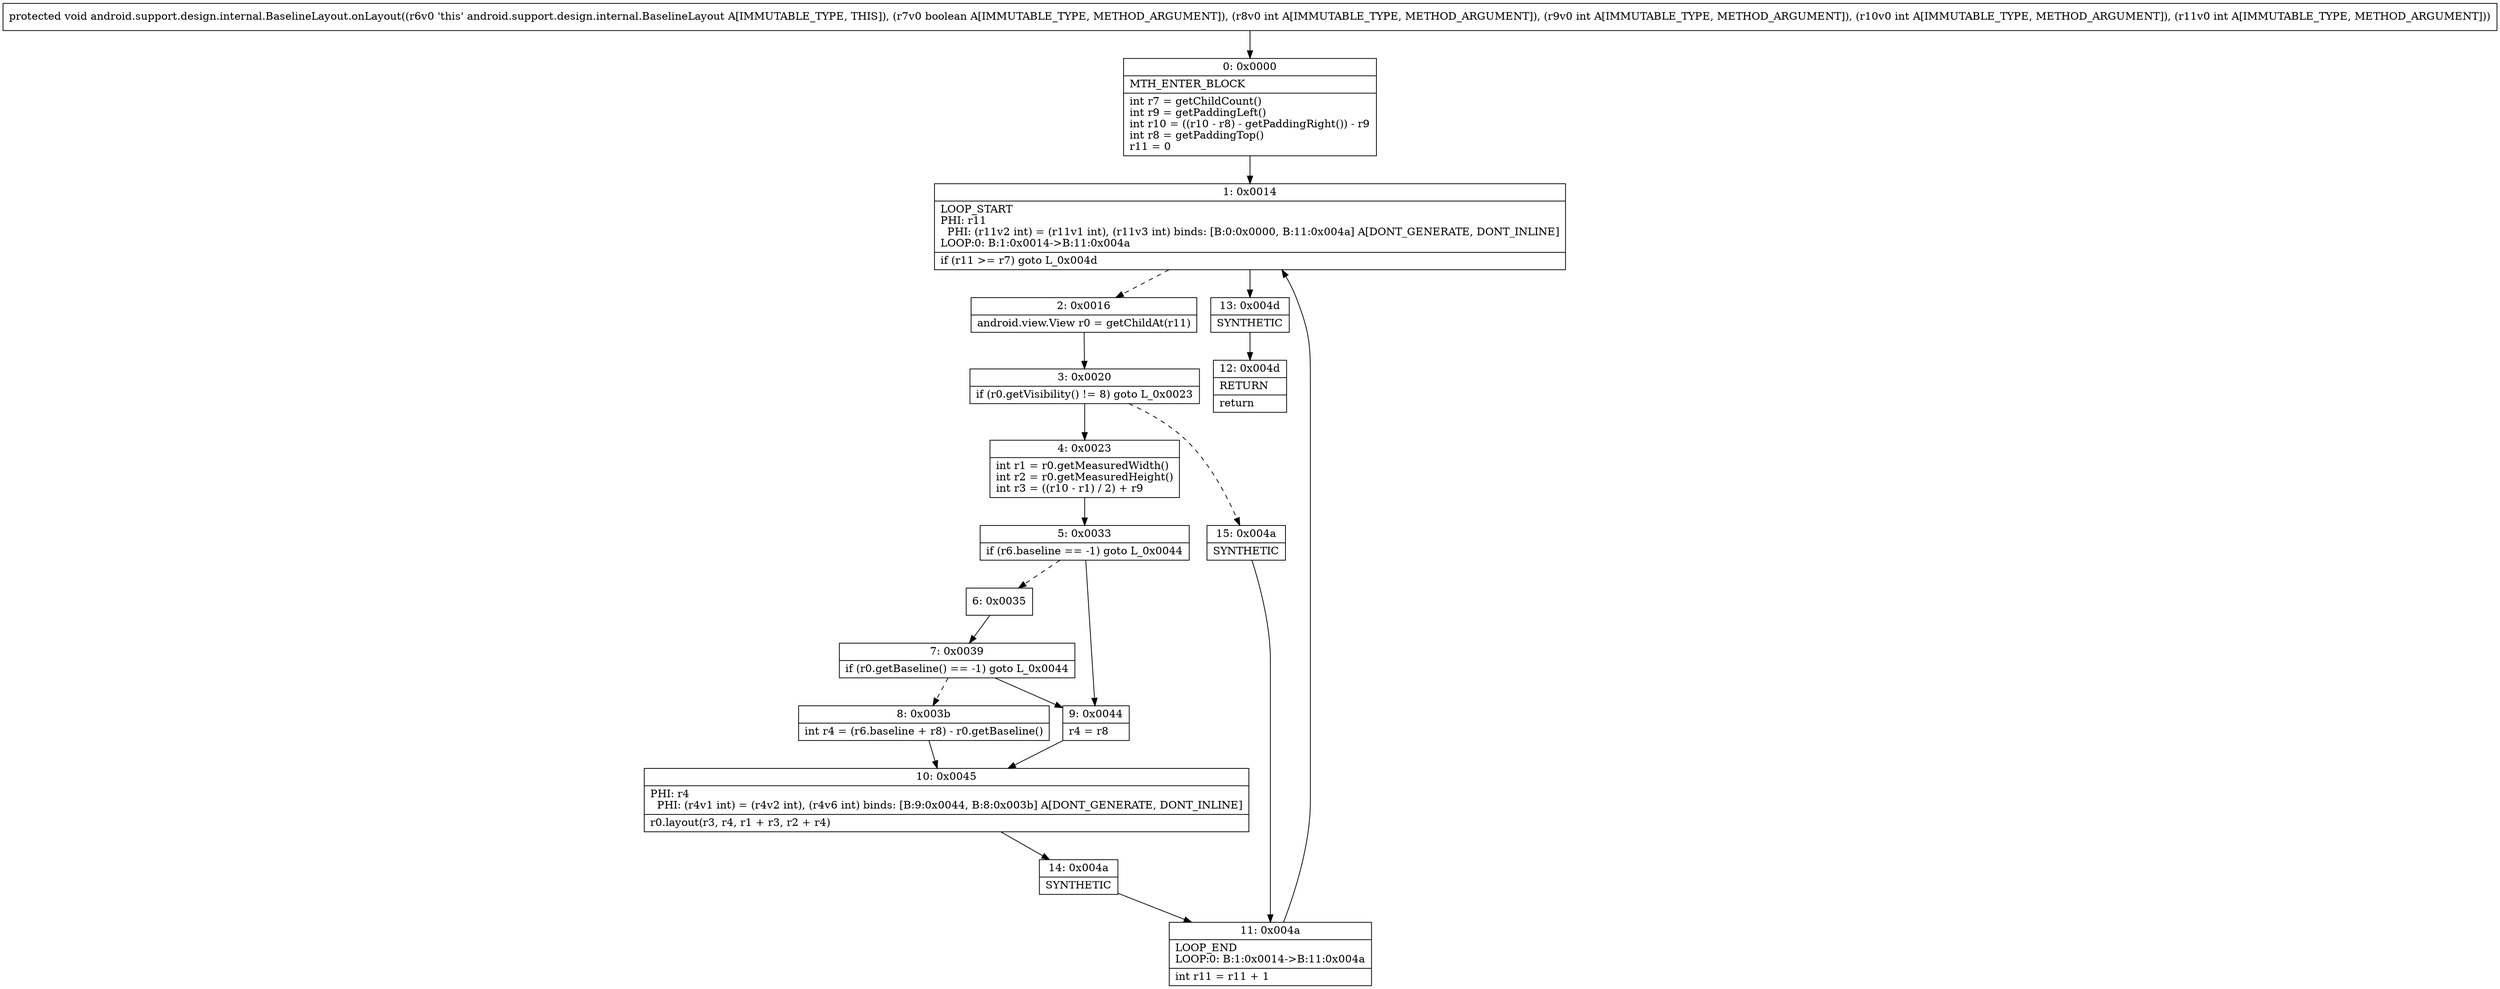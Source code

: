 digraph "CFG forandroid.support.design.internal.BaselineLayout.onLayout(ZIIII)V" {
Node_0 [shape=record,label="{0\:\ 0x0000|MTH_ENTER_BLOCK\l|int r7 = getChildCount()\lint r9 = getPaddingLeft()\lint r10 = ((r10 \- r8) \- getPaddingRight()) \- r9\lint r8 = getPaddingTop()\lr11 = 0\l}"];
Node_1 [shape=record,label="{1\:\ 0x0014|LOOP_START\lPHI: r11 \l  PHI: (r11v2 int) = (r11v1 int), (r11v3 int) binds: [B:0:0x0000, B:11:0x004a] A[DONT_GENERATE, DONT_INLINE]\lLOOP:0: B:1:0x0014\-\>B:11:0x004a\l|if (r11 \>= r7) goto L_0x004d\l}"];
Node_2 [shape=record,label="{2\:\ 0x0016|android.view.View r0 = getChildAt(r11)\l}"];
Node_3 [shape=record,label="{3\:\ 0x0020|if (r0.getVisibility() != 8) goto L_0x0023\l}"];
Node_4 [shape=record,label="{4\:\ 0x0023|int r1 = r0.getMeasuredWidth()\lint r2 = r0.getMeasuredHeight()\lint r3 = ((r10 \- r1) \/ 2) + r9\l}"];
Node_5 [shape=record,label="{5\:\ 0x0033|if (r6.baseline == \-1) goto L_0x0044\l}"];
Node_6 [shape=record,label="{6\:\ 0x0035}"];
Node_7 [shape=record,label="{7\:\ 0x0039|if (r0.getBaseline() == \-1) goto L_0x0044\l}"];
Node_8 [shape=record,label="{8\:\ 0x003b|int r4 = (r6.baseline + r8) \- r0.getBaseline()\l}"];
Node_9 [shape=record,label="{9\:\ 0x0044|r4 = r8\l}"];
Node_10 [shape=record,label="{10\:\ 0x0045|PHI: r4 \l  PHI: (r4v1 int) = (r4v2 int), (r4v6 int) binds: [B:9:0x0044, B:8:0x003b] A[DONT_GENERATE, DONT_INLINE]\l|r0.layout(r3, r4, r1 + r3, r2 + r4)\l}"];
Node_11 [shape=record,label="{11\:\ 0x004a|LOOP_END\lLOOP:0: B:1:0x0014\-\>B:11:0x004a\l|int r11 = r11 + 1\l}"];
Node_12 [shape=record,label="{12\:\ 0x004d|RETURN\l|return\l}"];
Node_13 [shape=record,label="{13\:\ 0x004d|SYNTHETIC\l}"];
Node_14 [shape=record,label="{14\:\ 0x004a|SYNTHETIC\l}"];
Node_15 [shape=record,label="{15\:\ 0x004a|SYNTHETIC\l}"];
MethodNode[shape=record,label="{protected void android.support.design.internal.BaselineLayout.onLayout((r6v0 'this' android.support.design.internal.BaselineLayout A[IMMUTABLE_TYPE, THIS]), (r7v0 boolean A[IMMUTABLE_TYPE, METHOD_ARGUMENT]), (r8v0 int A[IMMUTABLE_TYPE, METHOD_ARGUMENT]), (r9v0 int A[IMMUTABLE_TYPE, METHOD_ARGUMENT]), (r10v0 int A[IMMUTABLE_TYPE, METHOD_ARGUMENT]), (r11v0 int A[IMMUTABLE_TYPE, METHOD_ARGUMENT])) }"];
MethodNode -> Node_0;
Node_0 -> Node_1;
Node_1 -> Node_2[style=dashed];
Node_1 -> Node_13;
Node_2 -> Node_3;
Node_3 -> Node_4;
Node_3 -> Node_15[style=dashed];
Node_4 -> Node_5;
Node_5 -> Node_6[style=dashed];
Node_5 -> Node_9;
Node_6 -> Node_7;
Node_7 -> Node_8[style=dashed];
Node_7 -> Node_9;
Node_8 -> Node_10;
Node_9 -> Node_10;
Node_10 -> Node_14;
Node_11 -> Node_1;
Node_13 -> Node_12;
Node_14 -> Node_11;
Node_15 -> Node_11;
}

